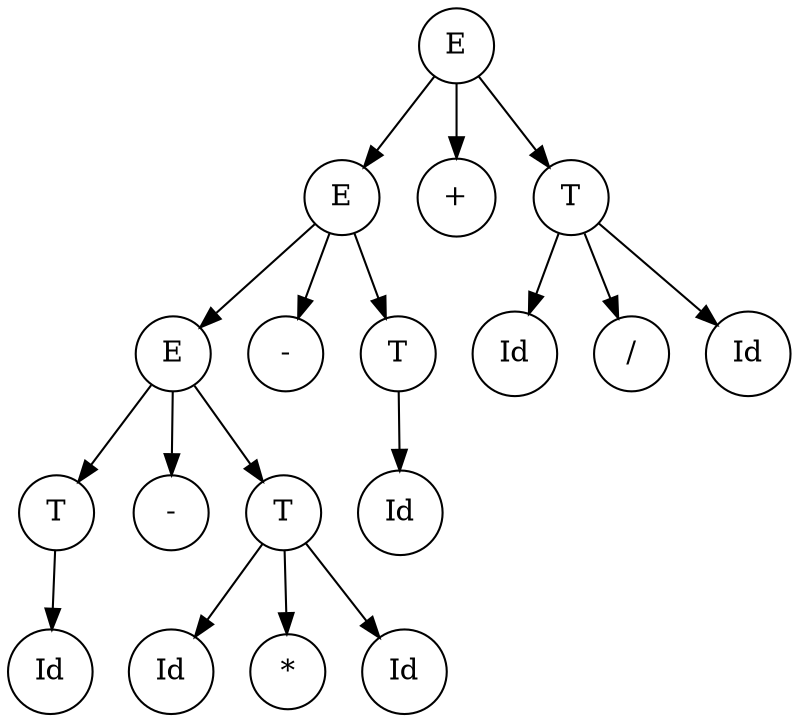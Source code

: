 digraph ParseTree {
    node [shape=circle];

    E0 [label="E"];
    E1 [label="E"];
    E2 [label="E"];
    T1 [label="T"];
    Op1 [label="-"];
    T2 [label="T"];
    Op2 [label="-"];
    T3 [label="T"];
    Op3 [label="+"];
    T4 [label="T"];
    F1 [label="Id"];
    F2 [label="Id"];
    Op4 [label="*"];
    F3 [label="Id"];
    F4 [label="Id"];
    F5 [label="Id"];
    Op5 [label="/"];
    F6 [label="Id"];
    

    E0 -> E1;
    E0 -> Op3;
    E0 -> T4;

    E1 -> E2;
    E1 -> Op2;
    E1 -> T3;

    E2 -> T1;
    E2 -> Op1;
    E2 -> T2;

    T1 -> F1;
    T2 -> F2;
    T2 -> Op4;
    T2 -> F3;
    T3 -> F4;
    T4 -> F5;
    T4 -> Op5;
    T4 -> F6;
}
